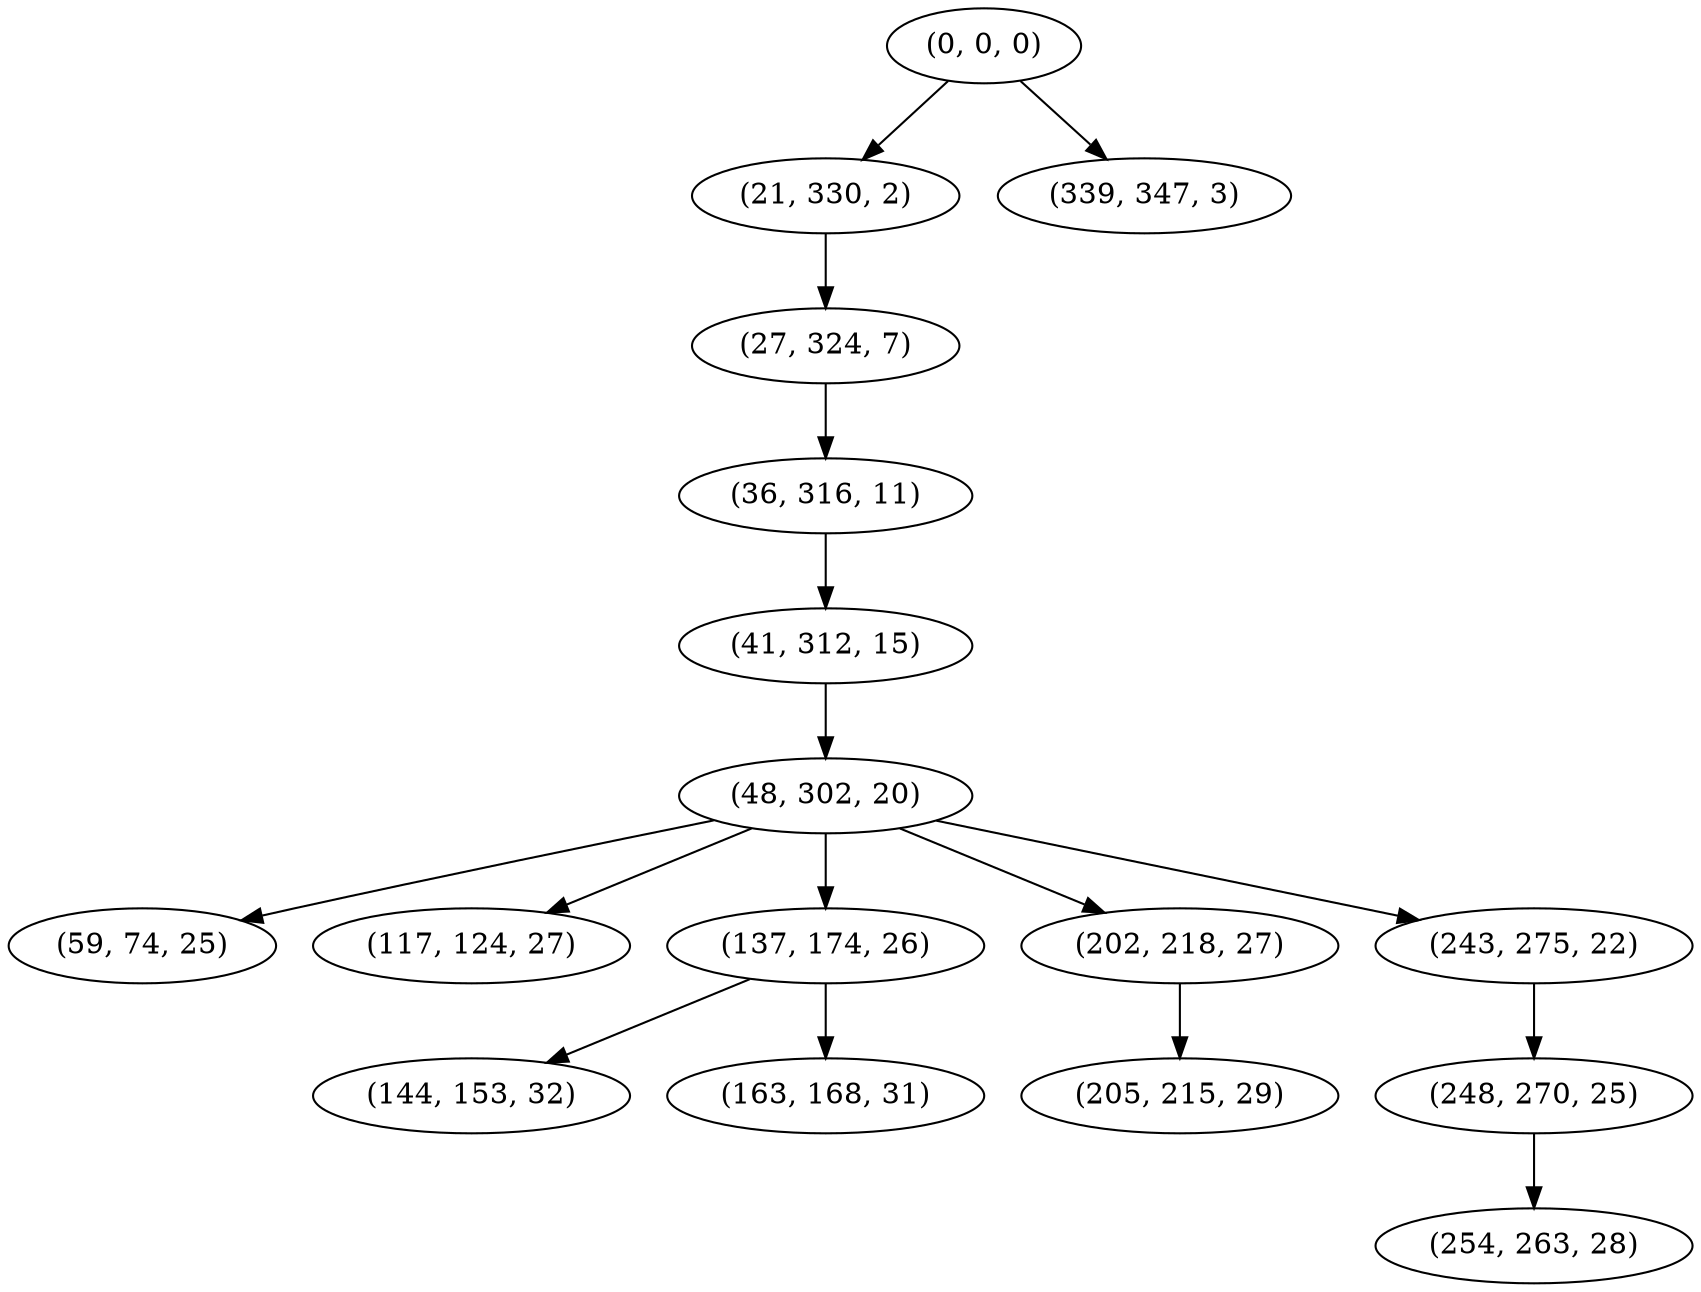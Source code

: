 digraph tree {
    "(0, 0, 0)";
    "(21, 330, 2)";
    "(27, 324, 7)";
    "(36, 316, 11)";
    "(41, 312, 15)";
    "(48, 302, 20)";
    "(59, 74, 25)";
    "(117, 124, 27)";
    "(137, 174, 26)";
    "(144, 153, 32)";
    "(163, 168, 31)";
    "(202, 218, 27)";
    "(205, 215, 29)";
    "(243, 275, 22)";
    "(248, 270, 25)";
    "(254, 263, 28)";
    "(339, 347, 3)";
    "(0, 0, 0)" -> "(21, 330, 2)";
    "(0, 0, 0)" -> "(339, 347, 3)";
    "(21, 330, 2)" -> "(27, 324, 7)";
    "(27, 324, 7)" -> "(36, 316, 11)";
    "(36, 316, 11)" -> "(41, 312, 15)";
    "(41, 312, 15)" -> "(48, 302, 20)";
    "(48, 302, 20)" -> "(59, 74, 25)";
    "(48, 302, 20)" -> "(117, 124, 27)";
    "(48, 302, 20)" -> "(137, 174, 26)";
    "(48, 302, 20)" -> "(202, 218, 27)";
    "(48, 302, 20)" -> "(243, 275, 22)";
    "(137, 174, 26)" -> "(144, 153, 32)";
    "(137, 174, 26)" -> "(163, 168, 31)";
    "(202, 218, 27)" -> "(205, 215, 29)";
    "(243, 275, 22)" -> "(248, 270, 25)";
    "(248, 270, 25)" -> "(254, 263, 28)";
}
